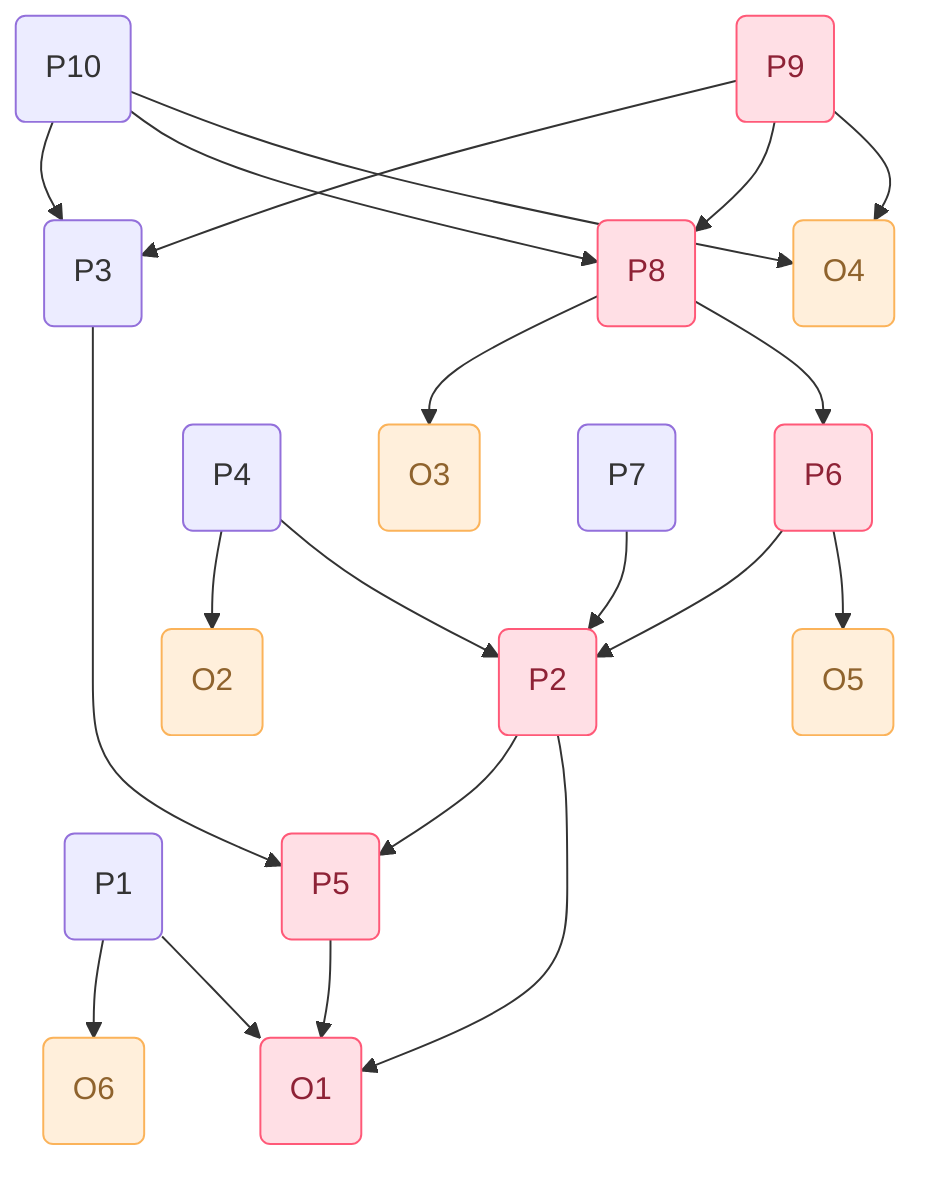 graph TB
    O1(O1)
    O2(O2)
    O3(O3)
    O4(O4)
    O5(O5)
    O6(O6)

    P1(P1)
    P2(P2)
    P3(P3)
    P4(P4)
    P5(P5)
    P6(P6)
    P7(P7)
    P8(P8)
    P9(P9)
    P10(P10)

    P1 & P2 & P5 --> O1
    P2 & P3 --> P5
    P6 --> O5
    P4 & P6 & P7 --> P2
    P4 --> O2
    P8 --> P6 & O3
    P9 & P10 --> O4 & P8 & P3
    P1 --> O6

    class O1,O2,O3,O4,O5,O6 Peach;
    class O1,P5,P2,P6,P8,P9 Rose;


    classDef Peach stroke-width:1px, stroke-dasharray:none, stroke:#FBB35A, fill:#FFEFDB, color:#8F632D
    classDef Rose stroke-width:1px, stroke-dasharray:none, stroke:#FF5978, fill:#FFDFE5, color:#8E2236